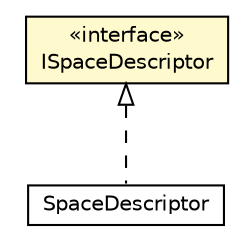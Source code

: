 #!/usr/local/bin/dot
#
# Class diagram 
# Generated by UMLGraph version R5_6-24-gf6e263 (http://www.umlgraph.org/)
#

digraph G {
	edge [fontname="Helvetica",fontsize=10,labelfontname="Helvetica",labelfontsize=10];
	node [fontname="Helvetica",fontsize=10,shape=plaintext];
	nodesep=0.25;
	ranksep=0.5;
	// org.universAAL.middleware.interfaces.space.model.ISpaceDescriptor
	c217160 [label=<<table title="org.universAAL.middleware.interfaces.space.model.ISpaceDescriptor" border="0" cellborder="1" cellspacing="0" cellpadding="2" port="p" bgcolor="lemonChiffon" href="./ISpaceDescriptor.html">
		<tr><td><table border="0" cellspacing="0" cellpadding="1">
<tr><td align="center" balign="center"> &#171;interface&#187; </td></tr>
<tr><td align="center" balign="center"> ISpaceDescriptor </td></tr>
		</table></td></tr>
		</table>>, URL="./ISpaceDescriptor.html", fontname="Helvetica", fontcolor="black", fontsize=10.0];
	// org.universAAL.middleware.interfaces.space.xml.model.Space.SpaceDescriptor
	c217169 [label=<<table title="org.universAAL.middleware.interfaces.space.xml.model.Space.SpaceDescriptor" border="0" cellborder="1" cellspacing="0" cellpadding="2" port="p" href="../xml/model/Space.SpaceDescriptor.html">
		<tr><td><table border="0" cellspacing="0" cellpadding="1">
<tr><td align="center" balign="center"> SpaceDescriptor </td></tr>
		</table></td></tr>
		</table>>, URL="../xml/model/Space.SpaceDescriptor.html", fontname="Helvetica", fontcolor="black", fontsize=10.0];
	//org.universAAL.middleware.interfaces.space.xml.model.Space.SpaceDescriptor implements org.universAAL.middleware.interfaces.space.model.ISpaceDescriptor
	c217160:p -> c217169:p [dir=back,arrowtail=empty,style=dashed];
}

